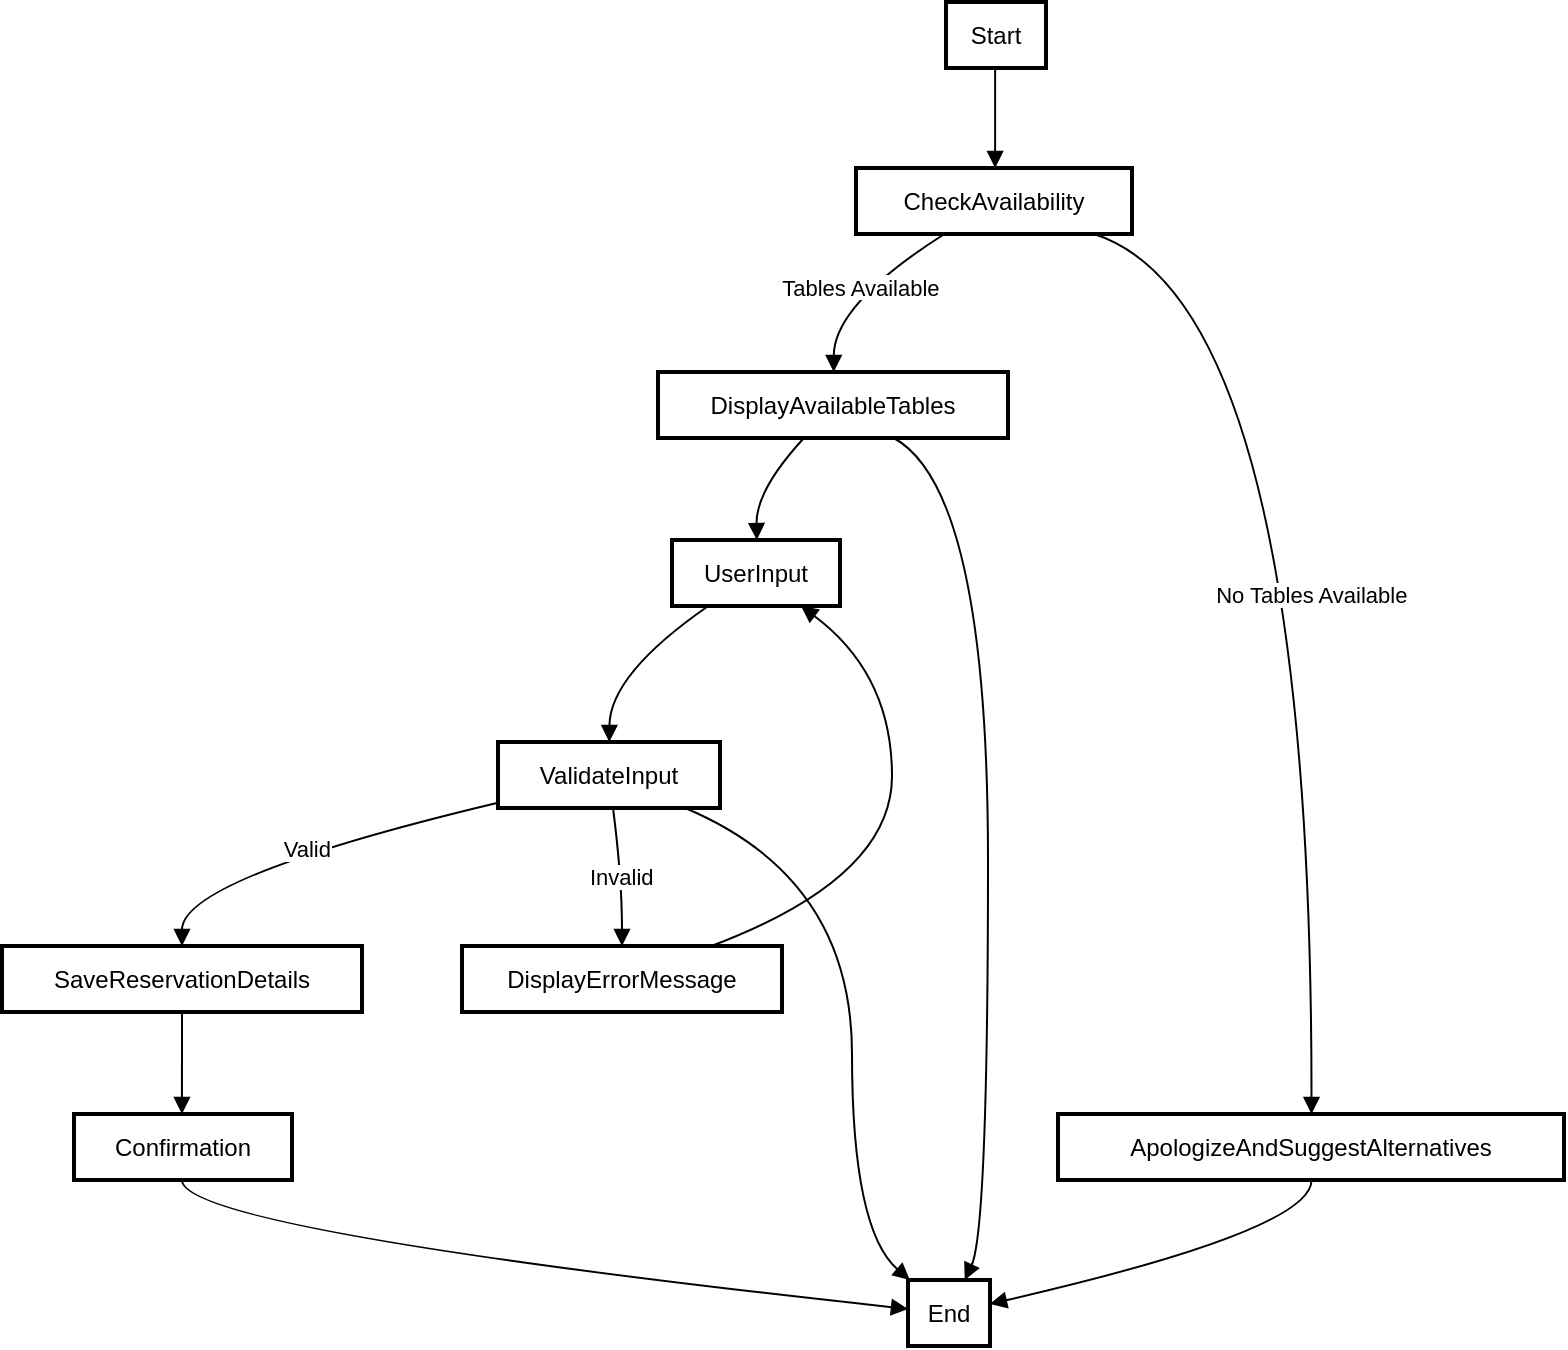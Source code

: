 <mxfile version="24.3.0" type="github">
  <diagram name="Page-1" id="hR3-8shlFj1XUXv0uGiA">
    <mxGraphModel dx="1235" dy="655" grid="1" gridSize="10" guides="1" tooltips="1" connect="1" arrows="1" fold="1" page="1" pageScale="1" pageWidth="850" pageHeight="1100" math="0" shadow="0">
      <root>
        <mxCell id="0" />
        <mxCell id="1" parent="0" />
        <mxCell id="cQ8p93Cvhnq0_b20x7ok-15" value="Start" style="whiteSpace=wrap;strokeWidth=2;" vertex="1" parent="1">
          <mxGeometry x="492" y="20" width="50" height="33" as="geometry" />
        </mxCell>
        <mxCell id="cQ8p93Cvhnq0_b20x7ok-16" value="CheckAvailability" style="whiteSpace=wrap;strokeWidth=2;" vertex="1" parent="1">
          <mxGeometry x="447" y="103" width="138" height="33" as="geometry" />
        </mxCell>
        <mxCell id="cQ8p93Cvhnq0_b20x7ok-17" value="DisplayAvailableTables" style="whiteSpace=wrap;strokeWidth=2;" vertex="1" parent="1">
          <mxGeometry x="348" y="205" width="175" height="33" as="geometry" />
        </mxCell>
        <mxCell id="cQ8p93Cvhnq0_b20x7ok-18" value="ApologizeAndSuggestAlternatives" style="whiteSpace=wrap;strokeWidth=2;" vertex="1" parent="1">
          <mxGeometry x="548" y="576" width="253" height="33" as="geometry" />
        </mxCell>
        <mxCell id="cQ8p93Cvhnq0_b20x7ok-19" value="UserInput" style="whiteSpace=wrap;strokeWidth=2;" vertex="1" parent="1">
          <mxGeometry x="355" y="289" width="84" height="33" as="geometry" />
        </mxCell>
        <mxCell id="cQ8p93Cvhnq0_b20x7ok-20" value="ValidateInput" style="whiteSpace=wrap;strokeWidth=2;" vertex="1" parent="1">
          <mxGeometry x="268" y="390" width="111" height="33" as="geometry" />
        </mxCell>
        <mxCell id="cQ8p93Cvhnq0_b20x7ok-21" value="SaveReservationDetails" style="whiteSpace=wrap;strokeWidth=2;" vertex="1" parent="1">
          <mxGeometry x="20" y="492" width="180" height="33" as="geometry" />
        </mxCell>
        <mxCell id="cQ8p93Cvhnq0_b20x7ok-22" value="DisplayErrorMessage" style="whiteSpace=wrap;strokeWidth=2;" vertex="1" parent="1">
          <mxGeometry x="250" y="492" width="160" height="33" as="geometry" />
        </mxCell>
        <mxCell id="cQ8p93Cvhnq0_b20x7ok-23" value="Confirmation" style="whiteSpace=wrap;strokeWidth=2;" vertex="1" parent="1">
          <mxGeometry x="56" y="576" width="109" height="33" as="geometry" />
        </mxCell>
        <mxCell id="cQ8p93Cvhnq0_b20x7ok-24" value="End" style="whiteSpace=wrap;strokeWidth=2;" vertex="1" parent="1">
          <mxGeometry x="473" y="659" width="41" height="33" as="geometry" />
        </mxCell>
        <mxCell id="cQ8p93Cvhnq0_b20x7ok-25" value="" style="curved=1;startArrow=none;endArrow=block;exitX=0.491;exitY=1.012;entryX=0.504;entryY=0.012;rounded=0;" edge="1" parent="1" source="cQ8p93Cvhnq0_b20x7ok-15" target="cQ8p93Cvhnq0_b20x7ok-16">
          <mxGeometry relative="1" as="geometry">
            <Array as="points" />
          </mxGeometry>
        </mxCell>
        <mxCell id="cQ8p93Cvhnq0_b20x7ok-26" value="Tables Available" style="curved=1;startArrow=none;endArrow=block;exitX=0.312;exitY=1.024;entryX=0.502;entryY=0.006;rounded=0;" edge="1" parent="1" source="cQ8p93Cvhnq0_b20x7ok-16" target="cQ8p93Cvhnq0_b20x7ok-17">
          <mxGeometry relative="1" as="geometry">
            <Array as="points">
              <mxPoint x="436" y="171" />
            </Array>
          </mxGeometry>
        </mxCell>
        <mxCell id="cQ8p93Cvhnq0_b20x7ok-27" value="No Tables Available" style="curved=1;startArrow=none;endArrow=block;exitX=0.88;exitY=1.024;entryX=0.501;entryY=-0.012;rounded=0;" edge="1" parent="1" source="cQ8p93Cvhnq0_b20x7ok-16" target="cQ8p93Cvhnq0_b20x7ok-18">
          <mxGeometry relative="1" as="geometry">
            <Array as="points">
              <mxPoint x="675" y="171" />
            </Array>
          </mxGeometry>
        </mxCell>
        <mxCell id="cQ8p93Cvhnq0_b20x7ok-28" value="" style="curved=1;startArrow=none;endArrow=block;exitX=0.414;exitY=1.018;entryX=0.505;entryY=-0.012;rounded=0;" edge="1" parent="1" source="cQ8p93Cvhnq0_b20x7ok-17" target="cQ8p93Cvhnq0_b20x7ok-19">
          <mxGeometry relative="1" as="geometry">
            <Array as="points">
              <mxPoint x="397" y="264" />
            </Array>
          </mxGeometry>
        </mxCell>
        <mxCell id="cQ8p93Cvhnq0_b20x7ok-29" value="" style="curved=1;startArrow=none;endArrow=block;exitX=0.216;exitY=1.0;entryX=0.501;entryY=0.012;rounded=0;" edge="1" parent="1" source="cQ8p93Cvhnq0_b20x7ok-19" target="cQ8p93Cvhnq0_b20x7ok-20">
          <mxGeometry relative="1" as="geometry">
            <Array as="points">
              <mxPoint x="324" y="356" />
            </Array>
          </mxGeometry>
        </mxCell>
        <mxCell id="cQ8p93Cvhnq0_b20x7ok-30" value="Valid" style="curved=1;startArrow=none;endArrow=block;exitX=-0.001;exitY=0.92;entryX=0.5;entryY=0.006;rounded=0;" edge="1" parent="1" source="cQ8p93Cvhnq0_b20x7ok-20" target="cQ8p93Cvhnq0_b20x7ok-21">
          <mxGeometry relative="1" as="geometry">
            <Array as="points">
              <mxPoint x="110" y="458" />
            </Array>
          </mxGeometry>
        </mxCell>
        <mxCell id="cQ8p93Cvhnq0_b20x7ok-31" value="Invalid" style="curved=1;startArrow=none;endArrow=block;exitX=0.519;exitY=1.024;entryX=0.5;entryY=0.006;rounded=0;" edge="1" parent="1" source="cQ8p93Cvhnq0_b20x7ok-20" target="cQ8p93Cvhnq0_b20x7ok-22">
          <mxGeometry relative="1" as="geometry">
            <Array as="points">
              <mxPoint x="330" y="458" />
            </Array>
          </mxGeometry>
        </mxCell>
        <mxCell id="cQ8p93Cvhnq0_b20x7ok-32" value="" style="curved=1;startArrow=none;endArrow=block;exitX=0.5;exitY=1.018;entryX=0.495;entryY=-0.012;rounded=0;" edge="1" parent="1" source="cQ8p93Cvhnq0_b20x7ok-21" target="cQ8p93Cvhnq0_b20x7ok-23">
          <mxGeometry relative="1" as="geometry">
            <Array as="points" />
          </mxGeometry>
        </mxCell>
        <mxCell id="cQ8p93Cvhnq0_b20x7ok-33" value="" style="curved=1;startArrow=none;endArrow=block;exitX=0.776;exitY=0.006;entryX=0.768;entryY=1.0;rounded=0;" edge="1" parent="1" source="cQ8p93Cvhnq0_b20x7ok-22" target="cQ8p93Cvhnq0_b20x7ok-19">
          <mxGeometry relative="1" as="geometry">
            <Array as="points">
              <mxPoint x="465" y="458" />
              <mxPoint x="465" y="356" />
            </Array>
          </mxGeometry>
        </mxCell>
        <mxCell id="cQ8p93Cvhnq0_b20x7ok-34" value="" style="curved=1;startArrow=none;endArrow=block;exitX=0.495;exitY=1.0;entryX=-0.006;entryY=0.438;rounded=0;" edge="1" parent="1" source="cQ8p93Cvhnq0_b20x7ok-23" target="cQ8p93Cvhnq0_b20x7ok-24">
          <mxGeometry relative="1" as="geometry">
            <Array as="points">
              <mxPoint x="110" y="634" />
            </Array>
          </mxGeometry>
        </mxCell>
        <mxCell id="cQ8p93Cvhnq0_b20x7ok-35" value="" style="curved=1;startArrow=none;endArrow=block;exitX=0.501;exitY=1.0;entryX=1.0;entryY=0.362;rounded=0;" edge="1" parent="1" source="cQ8p93Cvhnq0_b20x7ok-18" target="cQ8p93Cvhnq0_b20x7ok-24">
          <mxGeometry relative="1" as="geometry">
            <Array as="points">
              <mxPoint x="675" y="634" />
            </Array>
          </mxGeometry>
        </mxCell>
        <mxCell id="cQ8p93Cvhnq0_b20x7ok-36" value="" style="curved=1;startArrow=none;endArrow=block;exitX=0.68;exitY=1.018;entryX=0.692;entryY=2.89e-7;rounded=0;" edge="1" parent="1" source="cQ8p93Cvhnq0_b20x7ok-17" target="cQ8p93Cvhnq0_b20x7ok-24">
          <mxGeometry relative="1" as="geometry">
            <Array as="points">
              <mxPoint x="513" y="264" />
              <mxPoint x="513" y="634" />
            </Array>
          </mxGeometry>
        </mxCell>
        <mxCell id="cQ8p93Cvhnq0_b20x7ok-37" value="" style="curved=1;startArrow=none;endArrow=block;exitX=0.859;exitY=1.024;entryX=0.023;entryY=2.89e-7;rounded=0;" edge="1" parent="1" source="cQ8p93Cvhnq0_b20x7ok-20" target="cQ8p93Cvhnq0_b20x7ok-24">
          <mxGeometry relative="1" as="geometry">
            <Array as="points">
              <mxPoint x="445" y="458" />
              <mxPoint x="445" y="634" />
            </Array>
          </mxGeometry>
        </mxCell>
      </root>
    </mxGraphModel>
  </diagram>
</mxfile>
